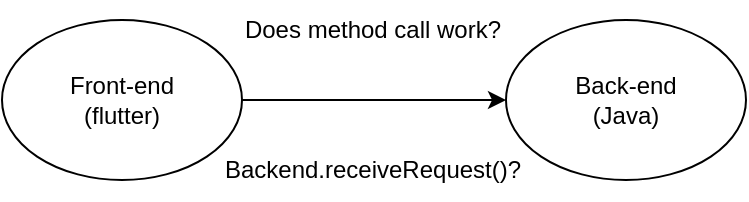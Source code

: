 <mxfile version="27.0.5">
  <diagram name="Page-1" id="YhZmTB8D2AJgFiOfn9OW">
    <mxGraphModel dx="865" dy="466" grid="1" gridSize="10" guides="1" tooltips="1" connect="1" arrows="1" fold="1" page="1" pageScale="1" pageWidth="850" pageHeight="1100" math="0" shadow="0">
      <root>
        <mxCell id="0" />
        <mxCell id="1" parent="0" />
        <mxCell id="ibe251x8pU3LB1l8r29n-1" value="" style="edgeStyle=orthogonalEdgeStyle;rounded=0;orthogonalLoop=1;jettySize=auto;html=1;" edge="1" parent="1" source="ibe251x8pU3LB1l8r29n-2" target="ibe251x8pU3LB1l8r29n-3">
          <mxGeometry relative="1" as="geometry" />
        </mxCell>
        <mxCell id="ibe251x8pU3LB1l8r29n-2" value="Front-end&lt;br&gt;(flutter)" style="ellipse;whiteSpace=wrap;html=1;" vertex="1" parent="1">
          <mxGeometry x="100" y="510" width="120" height="80" as="geometry" />
        </mxCell>
        <mxCell id="ibe251x8pU3LB1l8r29n-3" value="Back-end&lt;br&gt;(Java)" style="ellipse;whiteSpace=wrap;html=1;" vertex="1" parent="1">
          <mxGeometry x="352" y="510" width="120" height="80" as="geometry" />
        </mxCell>
        <mxCell id="ibe251x8pU3LB1l8r29n-4" value="Does method call work?" style="text;html=1;align=center;verticalAlign=middle;resizable=0;points=[];autosize=1;strokeColor=none;fillColor=none;" vertex="1" parent="1">
          <mxGeometry x="210" y="500" width="150" height="30" as="geometry" />
        </mxCell>
        <mxCell id="ibe251x8pU3LB1l8r29n-5" value="Backend.receiveRequest()?" style="text;html=1;align=center;verticalAlign=middle;resizable=0;points=[];autosize=1;strokeColor=none;fillColor=none;" vertex="1" parent="1">
          <mxGeometry x="200" y="570" width="170" height="30" as="geometry" />
        </mxCell>
      </root>
    </mxGraphModel>
  </diagram>
</mxfile>
